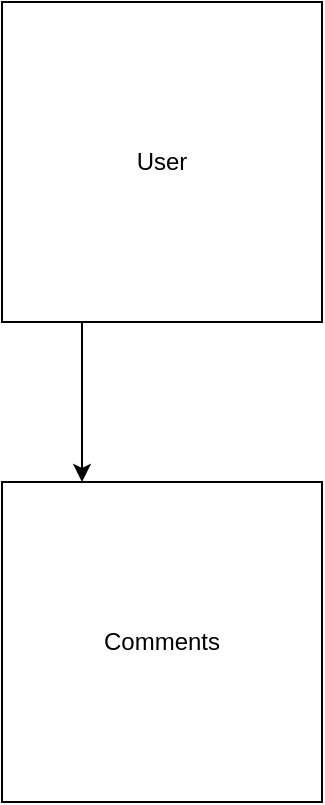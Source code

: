 <mxfile>
    <diagram id="NsvPNHikDxemh-OU8pKu" name="Page-1">
        <mxGraphModel dx="715" dy="442" grid="1" gridSize="10" guides="1" tooltips="1" connect="1" arrows="1" fold="1" page="1" pageScale="1" pageWidth="850" pageHeight="1100" math="0" shadow="0">
            <root>
                <mxCell id="0"/>
                <mxCell id="1" parent="0"/>
                <mxCell id="6" style="edgeStyle=orthogonalEdgeStyle;rounded=0;orthogonalLoop=1;jettySize=auto;html=1;exitX=0.25;exitY=1;exitDx=0;exitDy=0;entryX=0.25;entryY=0;entryDx=0;entryDy=0;" parent="1" source="2" target="4" edge="1">
                    <mxGeometry relative="1" as="geometry"/>
                </mxCell>
                <mxCell id="2" value="User" style="whiteSpace=wrap;html=1;aspect=fixed;" parent="1" vertex="1">
                    <mxGeometry x="80" y="40" width="160" height="160" as="geometry"/>
                </mxCell>
                <mxCell id="4" value="Comments" style="whiteSpace=wrap;html=1;aspect=fixed;fontFamily=Helvetica;" parent="1" vertex="1">
                    <mxGeometry x="80" y="280" width="160" height="160" as="geometry"/>
                </mxCell>
            </root>
        </mxGraphModel>
    </diagram>
</mxfile>